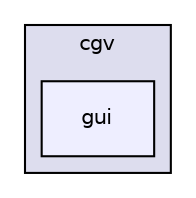 digraph "gui" {
  bgcolor=transparent;
  compound=true
  node [ fontsize="10", fontname="Helvetica"];
  edge [ labelfontsize="10", labelfontname="Helvetica"];
  subgraph clusterdir_b2f69a17ffe82a31358822b647cc4326 {
    graph [ bgcolor="#ddddee", pencolor="black", label="cgv" fontname="Helvetica", fontsize="10", URL="dir_b2f69a17ffe82a31358822b647cc4326.html"]
  dir_2c5ad07a7e23165bc455c8440839201b [shape=box, label="gui", style="filled", fillcolor="#eeeeff", pencolor="black", URL="dir_2c5ad07a7e23165bc455c8440839201b.html"];
  }
}
